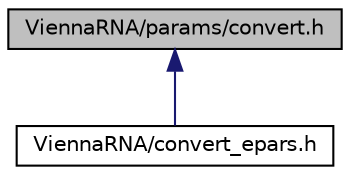 digraph "ViennaRNA/params/convert.h"
{
 // INTERACTIVE_SVG=YES
 // LATEX_PDF_SIZE
  bgcolor="transparent";
  edge [fontname="Helvetica",fontsize="10",labelfontname="Helvetica",labelfontsize="10"];
  node [fontname="Helvetica",fontsize="10",shape=record];
  Node1 [label="ViennaRNA/params/convert.h",height=0.2,width=0.4,color="black", fillcolor="grey75", style="filled", fontcolor="black",tooltip="Functions and definitions for energy parameter file format conversion."];
  Node1 -> Node2 [dir="back",color="midnightblue",fontsize="10",style="solid",fontname="Helvetica"];
  Node2 [label="ViennaRNA/convert_epars.h",height=0.2,width=0.4,color="black",URL="$convert__epars_8h.html",tooltip="Use ViennaRNA/params/convert.h instead."];
}
